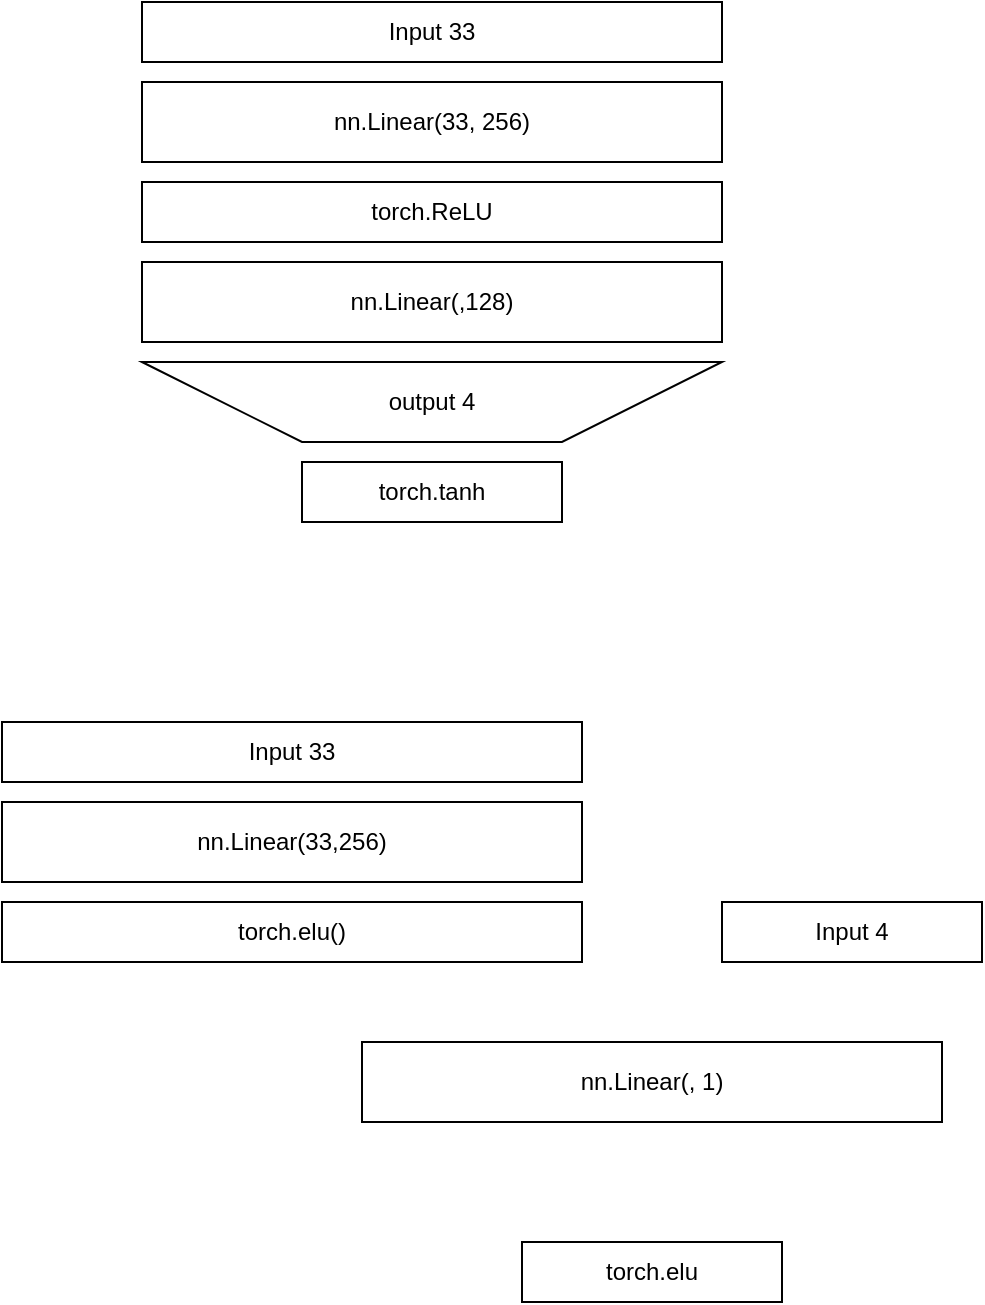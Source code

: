 <mxfile version="14.4.3" type="device"><diagram id="nrrJYcv0uq59VwbDgAv4" name="Seite-1"><mxGraphModel dx="1913" dy="806" grid="1" gridSize="10" guides="1" tooltips="1" connect="1" arrows="1" fold="1" page="1" pageScale="1" pageWidth="827" pageHeight="1169" math="0" shadow="0"><root><mxCell id="0"/><mxCell id="1" parent="0"/><mxCell id="7rkPtfT4w0qTKY7EhR4C-1" value="nn.Linear(33, 256)" style="rounded=0;whiteSpace=wrap;html=1;" parent="1" vertex="1"><mxGeometry x="40" y="80" width="290" height="40" as="geometry"/></mxCell><mxCell id="7rkPtfT4w0qTKY7EhR4C-2" value="torch.ReLU" style="rounded=0;whiteSpace=wrap;html=1;" parent="1" vertex="1"><mxGeometry x="40" y="130" width="290" height="30" as="geometry"/></mxCell><mxCell id="7rkPtfT4w0qTKY7EhR4C-3" value="nn.Linear(,128)" style="rounded=0;whiteSpace=wrap;html=1;" parent="1" vertex="1"><mxGeometry x="40" y="170" width="290" height="40" as="geometry"/></mxCell><mxCell id="7rkPtfT4w0qTKY7EhR4C-4" value="torch.tanh" style="rounded=0;whiteSpace=wrap;html=1;" parent="1" vertex="1"><mxGeometry x="120" y="270" width="130" height="30" as="geometry"/></mxCell><mxCell id="7rkPtfT4w0qTKY7EhR4C-7" value="output 4" style="shape=trapezoid;perimeter=trapezoidPerimeter;whiteSpace=wrap;html=1;fixedSize=1;flipH=0;flipV=1;size=80;" parent="1" vertex="1"><mxGeometry x="40" y="220" width="290" height="40" as="geometry"/></mxCell><mxCell id="AOpUMN5aE7cgSAECqmY0-1" value="Input 33" style="rounded=0;whiteSpace=wrap;html=1;" parent="1" vertex="1"><mxGeometry x="40" y="40" width="290" height="30" as="geometry"/></mxCell><mxCell id="ckogTO1rWxWBPjvW8CwU-1" value="nn.Linear(33,256)" style="rounded=0;whiteSpace=wrap;html=1;" parent="1" vertex="1"><mxGeometry x="-30" y="440" width="290" height="40" as="geometry"/></mxCell><mxCell id="ckogTO1rWxWBPjvW8CwU-2" value="torch.elu()" style="rounded=0;whiteSpace=wrap;html=1;" parent="1" vertex="1"><mxGeometry x="-30" y="490" width="290" height="30" as="geometry"/></mxCell><mxCell id="ckogTO1rWxWBPjvW8CwU-3" value="nn.Linear(, 1)" style="rounded=0;whiteSpace=wrap;html=1;" parent="1" vertex="1"><mxGeometry x="150" y="560" width="290" height="40" as="geometry"/></mxCell><mxCell id="ckogTO1rWxWBPjvW8CwU-4" value="torch.elu" style="rounded=0;whiteSpace=wrap;html=1;" parent="1" vertex="1"><mxGeometry x="230" y="660" width="130" height="30" as="geometry"/></mxCell><mxCell id="ckogTO1rWxWBPjvW8CwU-6" value="Input 33" style="rounded=0;whiteSpace=wrap;html=1;" parent="1" vertex="1"><mxGeometry x="-30" y="400" width="290" height="30" as="geometry"/></mxCell><mxCell id="ckogTO1rWxWBPjvW8CwU-8" value="Input 4" style="rounded=0;whiteSpace=wrap;html=1;" parent="1" vertex="1"><mxGeometry x="330" y="490" width="130" height="30" as="geometry"/></mxCell></root></mxGraphModel></diagram></mxfile>